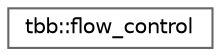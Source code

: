 digraph "类继承关系图"
{
 // LATEX_PDF_SIZE
  bgcolor="transparent";
  edge [fontname=Helvetica,fontsize=10,labelfontname=Helvetica,labelfontsize=10];
  node [fontname=Helvetica,fontsize=10,shape=box,height=0.2,width=0.4];
  rankdir="LR";
  Node0 [id="Node000000",label="tbb::flow_control",height=0.2,width=0.4,color="grey40", fillcolor="white", style="filled",URL="$classtbb_1_1flow__control.html",tooltip="input_filter control to signal end-of-input for parallel_pipeline"];
}
